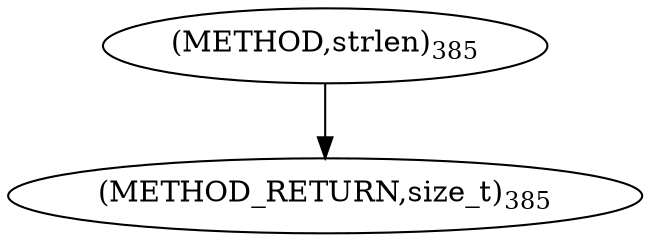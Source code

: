 digraph "strlen" {  
"98901" [label = <(METHOD,strlen)<SUB>385</SUB>> ]
"98903" [label = <(METHOD_RETURN,size_t)<SUB>385</SUB>> ]
  "98901" -> "98903" 
}
